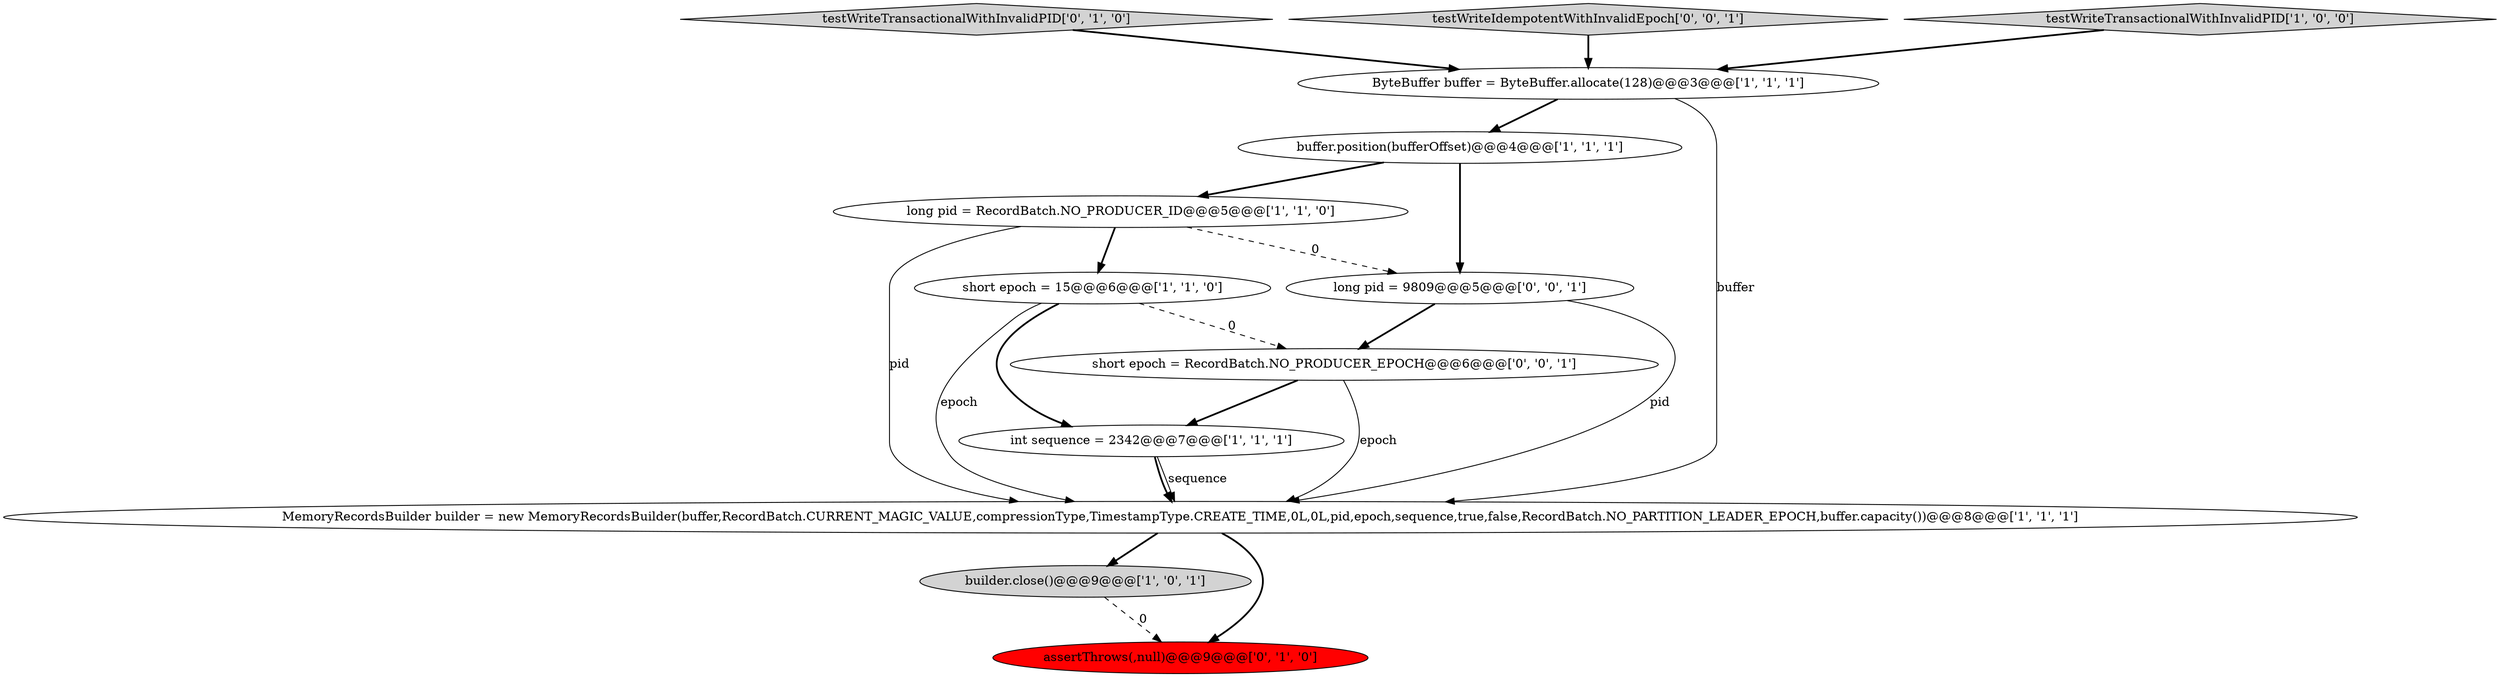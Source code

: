 digraph {
10 [style = filled, label = "long pid = 9809@@@5@@@['0', '0', '1']", fillcolor = white, shape = ellipse image = "AAA0AAABBB3BBB"];
1 [style = filled, label = "builder.close()@@@9@@@['1', '0', '1']", fillcolor = lightgray, shape = ellipse image = "AAA0AAABBB1BBB"];
6 [style = filled, label = "long pid = RecordBatch.NO_PRODUCER_ID@@@5@@@['1', '1', '0']", fillcolor = white, shape = ellipse image = "AAA0AAABBB1BBB"];
8 [style = filled, label = "testWriteTransactionalWithInvalidPID['0', '1', '0']", fillcolor = lightgray, shape = diamond image = "AAA0AAABBB2BBB"];
0 [style = filled, label = "ByteBuffer buffer = ByteBuffer.allocate(128)@@@3@@@['1', '1', '1']", fillcolor = white, shape = ellipse image = "AAA0AAABBB1BBB"];
3 [style = filled, label = "short epoch = 15@@@6@@@['1', '1', '0']", fillcolor = white, shape = ellipse image = "AAA0AAABBB1BBB"];
5 [style = filled, label = "buffer.position(bufferOffset)@@@4@@@['1', '1', '1']", fillcolor = white, shape = ellipse image = "AAA0AAABBB1BBB"];
2 [style = filled, label = "int sequence = 2342@@@7@@@['1', '1', '1']", fillcolor = white, shape = ellipse image = "AAA0AAABBB1BBB"];
9 [style = filled, label = "assertThrows(,null)@@@9@@@['0', '1', '0']", fillcolor = red, shape = ellipse image = "AAA1AAABBB2BBB"];
11 [style = filled, label = "short epoch = RecordBatch.NO_PRODUCER_EPOCH@@@6@@@['0', '0', '1']", fillcolor = white, shape = ellipse image = "AAA0AAABBB3BBB"];
4 [style = filled, label = "MemoryRecordsBuilder builder = new MemoryRecordsBuilder(buffer,RecordBatch.CURRENT_MAGIC_VALUE,compressionType,TimestampType.CREATE_TIME,0L,0L,pid,epoch,sequence,true,false,RecordBatch.NO_PARTITION_LEADER_EPOCH,buffer.capacity())@@@8@@@['1', '1', '1']", fillcolor = white, shape = ellipse image = "AAA0AAABBB1BBB"];
12 [style = filled, label = "testWriteIdempotentWithInvalidEpoch['0', '0', '1']", fillcolor = lightgray, shape = diamond image = "AAA0AAABBB3BBB"];
7 [style = filled, label = "testWriteTransactionalWithInvalidPID['1', '0', '0']", fillcolor = lightgray, shape = diamond image = "AAA0AAABBB1BBB"];
4->9 [style = bold, label=""];
6->3 [style = bold, label=""];
5->10 [style = bold, label=""];
10->4 [style = solid, label="pid"];
2->4 [style = solid, label="sequence"];
11->4 [style = solid, label="epoch"];
6->4 [style = solid, label="pid"];
1->9 [style = dashed, label="0"];
7->0 [style = bold, label=""];
0->4 [style = solid, label="buffer"];
2->4 [style = bold, label=""];
12->0 [style = bold, label=""];
11->2 [style = bold, label=""];
6->10 [style = dashed, label="0"];
8->0 [style = bold, label=""];
5->6 [style = bold, label=""];
3->2 [style = bold, label=""];
4->1 [style = bold, label=""];
3->4 [style = solid, label="epoch"];
3->11 [style = dashed, label="0"];
0->5 [style = bold, label=""];
10->11 [style = bold, label=""];
}
